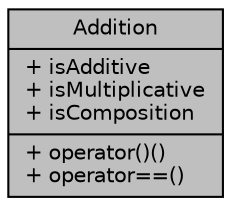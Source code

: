 digraph G
{
  edge [fontname="Helvetica",fontsize="10",labelfontname="Helvetica",labelfontsize="10"];
  node [fontname="Helvetica",fontsize="10",shape=record];
  Node1 [label="{Addition\n|+ isAdditive\l+ isMultiplicative\l+ isComposition\l|+ operator()()\l+ operator==()\l}",height=0.2,width=0.4,color="black", fillcolor="grey75", style="filled" fontcolor="black"];
}
